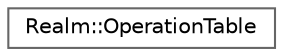 digraph "Graphical Class Hierarchy"
{
 // LATEX_PDF_SIZE
  bgcolor="transparent";
  edge [fontname=Helvetica,fontsize=10,labelfontname=Helvetica,labelfontsize=10];
  node [fontname=Helvetica,fontsize=10,shape=box,height=0.2,width=0.4];
  rankdir="LR";
  Node0 [id="Node000000",label="Realm::OperationTable",height=0.2,width=0.4,color="grey40", fillcolor="white", style="filled",URL="$classRealm_1_1OperationTable.html",tooltip=" "];
}
